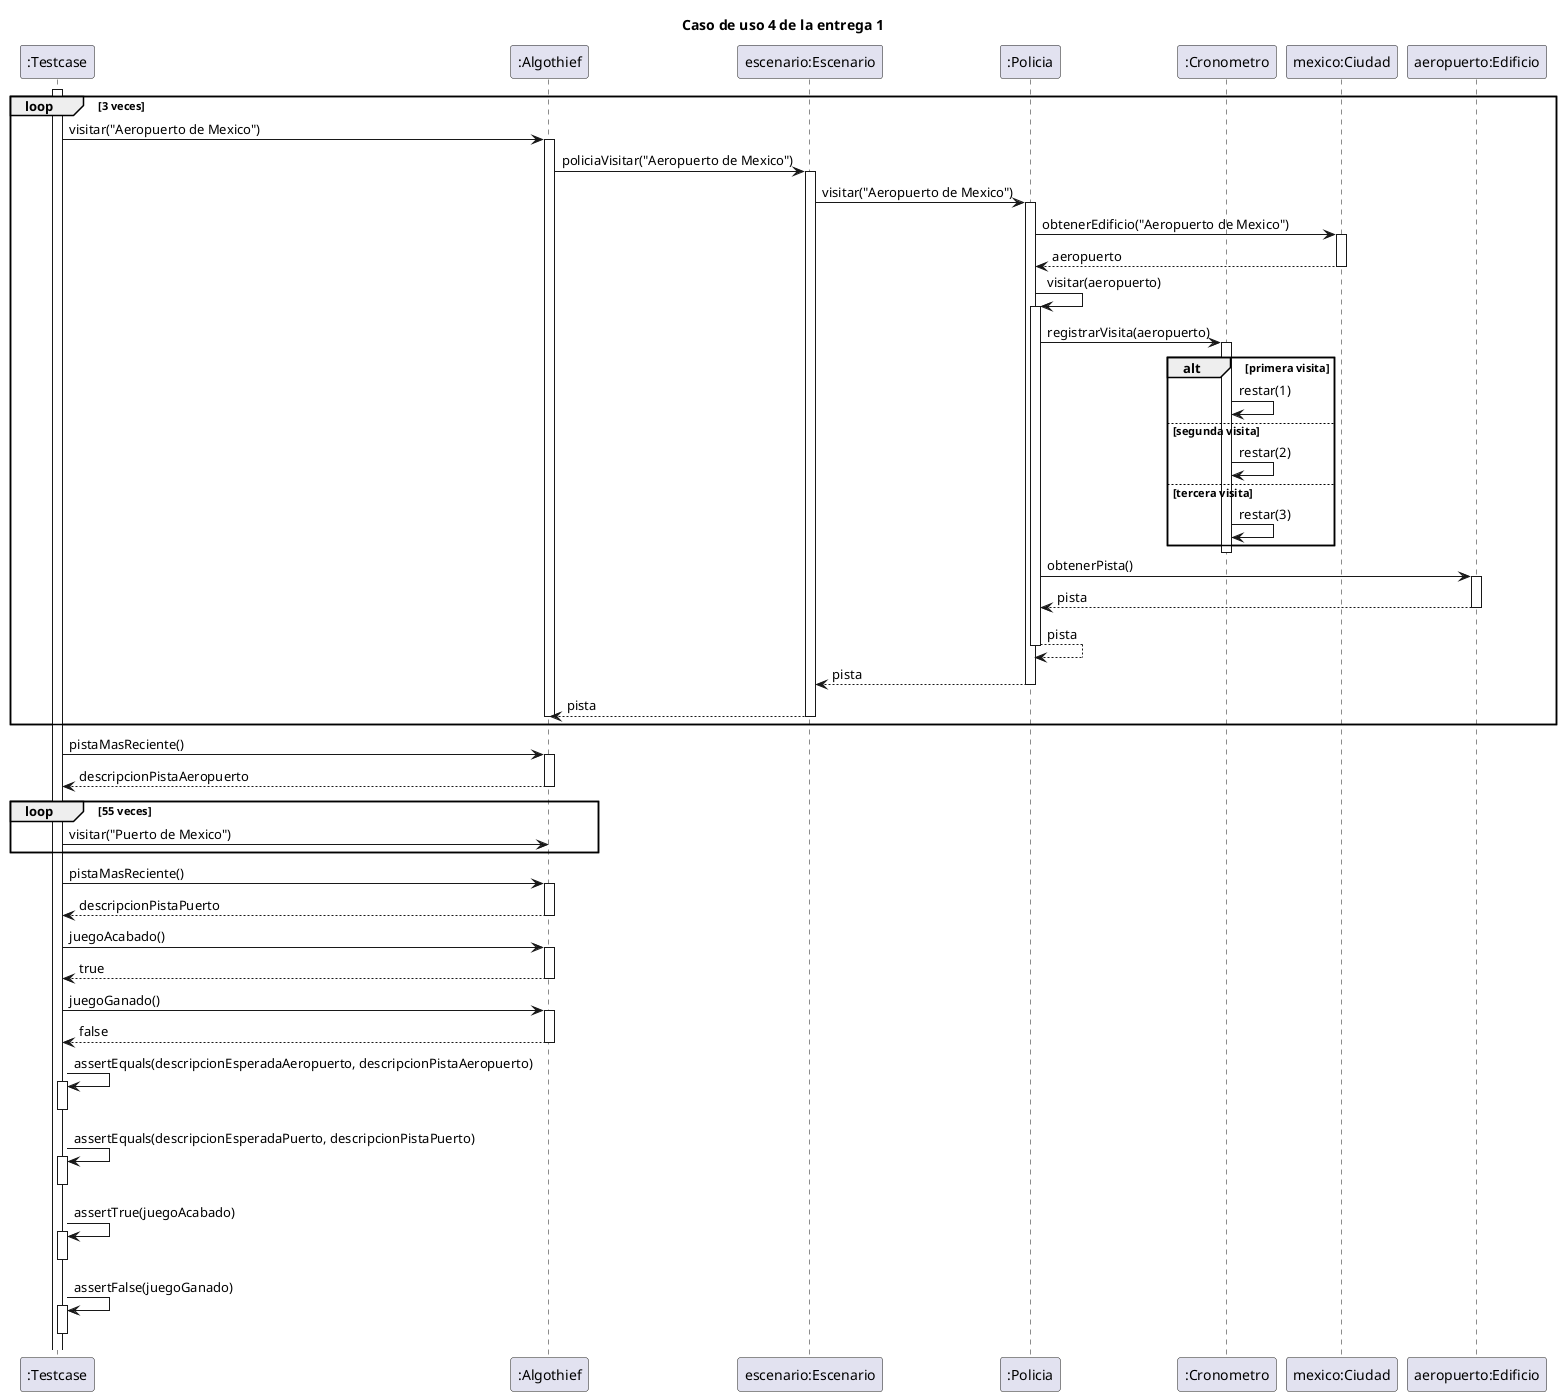 @startuml

title "Caso de uso 4 de la entrega 1"

participant ":Testcase" as testcase
participant ":Algothief" as algothief
participant "escenario:Escenario" as escenario
participant ":Policia" as policia
participant ":Cronometro" as cronometro
participant "mexico:Ciudad" as ciudad
participant "aeropuerto:Edificio" as aeropuerto



activate testcase
loop 3 veces
    testcase -> algothief++: visitar("Aeropuerto de Mexico")
        algothief -> escenario++: policiaVisitar("Aeropuerto de Mexico")
            escenario -> policia++: visitar("Aeropuerto de Mexico")
                policia -> ciudad++: obtenerEdificio("Aeropuerto de Mexico")
                    return aeropuerto
                policia -> policia++: visitar(aeropuerto)
                    policia -> cronometro++: registrarVisita(aeropuerto)
                    alt primera visita
                        cronometro -> cronometro: restar(1)
                    else segunda visita
                        cronometro -> cronometro: restar(2)
                    else tercera visita
                        cronometro -> cronometro: restar(3)
                    end alt
                    deactivate
                    policia -> aeropuerto++: obtenerPista()
                        return pista
                    return pista
                return pista
            return pista
        deactivate algothief
end loop
testcase -> algothief++: pistaMasReciente()
    return descripcionPistaAeropuerto

loop 55 veces
    testcase -> algothief: visitar("Puerto de Mexico")
end loop
testcase -> algothief++: pistaMasReciente()
    return descripcionPistaPuerto

testcase -> algothief++: juegoAcabado()
    return true
testcase -> algothief++: juegoGanado()
    return false

testcase -> testcase++: assertEquals(descripcionEsperadaAeropuerto, descripcionPistaAeropuerto)
deactivate testcase

testcase -> testcase++: assertEquals(descripcionEsperadaPuerto, descripcionPistaPuerto)
deactivate testcase

testcase -> testcase++: assertTrue(juegoAcabado)
deactivate testcase

testcase -> testcase++: assertFalse(juegoGanado)
deactivate testcase

@enduml